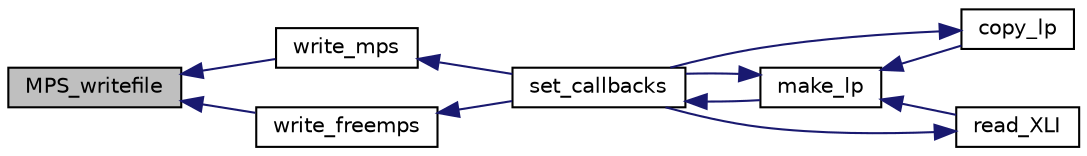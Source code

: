 digraph "MPS_writefile"
{
  edge [fontname="Helvetica",fontsize="10",labelfontname="Helvetica",labelfontsize="10"];
  node [fontname="Helvetica",fontsize="10",shape=record];
  rankdir="LR";
  Node100 [label="MPS_writefile",height=0.2,width=0.4,color="black", fillcolor="grey75", style="filled", fontcolor="black"];
  Node100 -> Node101 [dir="back",color="midnightblue",fontsize="10",style="solid",fontname="Helvetica"];
  Node101 [label="write_mps",height=0.2,width=0.4,color="black", fillcolor="white", style="filled",URL="$df/df7/lp__lib_8h.html#af9e9f16b99181398f8cda06a47b93421"];
  Node101 -> Node102 [dir="back",color="midnightblue",fontsize="10",style="solid",fontname="Helvetica"];
  Node102 [label="set_callbacks",height=0.2,width=0.4,color="black", fillcolor="white", style="filled",URL="$df/df7/lp__lib_8h.html#a929e8acb9704f61e16927c915c15cd07"];
  Node102 -> Node103 [dir="back",color="midnightblue",fontsize="10",style="solid",fontname="Helvetica"];
  Node103 [label="make_lp",height=0.2,width=0.4,color="black", fillcolor="white", style="filled",URL="$df/df7/lp__lib_8h.html#a68a0333d84dd944f67e2a0ec72e346a9"];
  Node103 -> Node104 [dir="back",color="midnightblue",fontsize="10",style="solid",fontname="Helvetica"];
  Node104 [label="copy_lp",height=0.2,width=0.4,color="black", fillcolor="white", style="filled",URL="$df/df7/lp__lib_8h.html#aca83ecdbc200b414db491306f3070ae9"];
  Node104 -> Node102 [dir="back",color="midnightblue",fontsize="10",style="solid",fontname="Helvetica"];
  Node103 -> Node102 [dir="back",color="midnightblue",fontsize="10",style="solid",fontname="Helvetica"];
  Node103 -> Node105 [dir="back",color="midnightblue",fontsize="10",style="solid",fontname="Helvetica"];
  Node105 [label="read_XLI",height=0.2,width=0.4,color="black", fillcolor="white", style="filled",URL="$df/df7/lp__lib_8h.html#a351dd803960ab0dae2b39f2c65d3a58d"];
  Node105 -> Node102 [dir="back",color="midnightblue",fontsize="10",style="solid",fontname="Helvetica"];
  Node100 -> Node106 [dir="back",color="midnightblue",fontsize="10",style="solid",fontname="Helvetica"];
  Node106 [label="write_freemps",height=0.2,width=0.4,color="black", fillcolor="white", style="filled",URL="$df/df7/lp__lib_8h.html#a0e5aa3bfd2ec7762c0b87ac21448f0f3"];
  Node106 -> Node102 [dir="back",color="midnightblue",fontsize="10",style="solid",fontname="Helvetica"];
}
